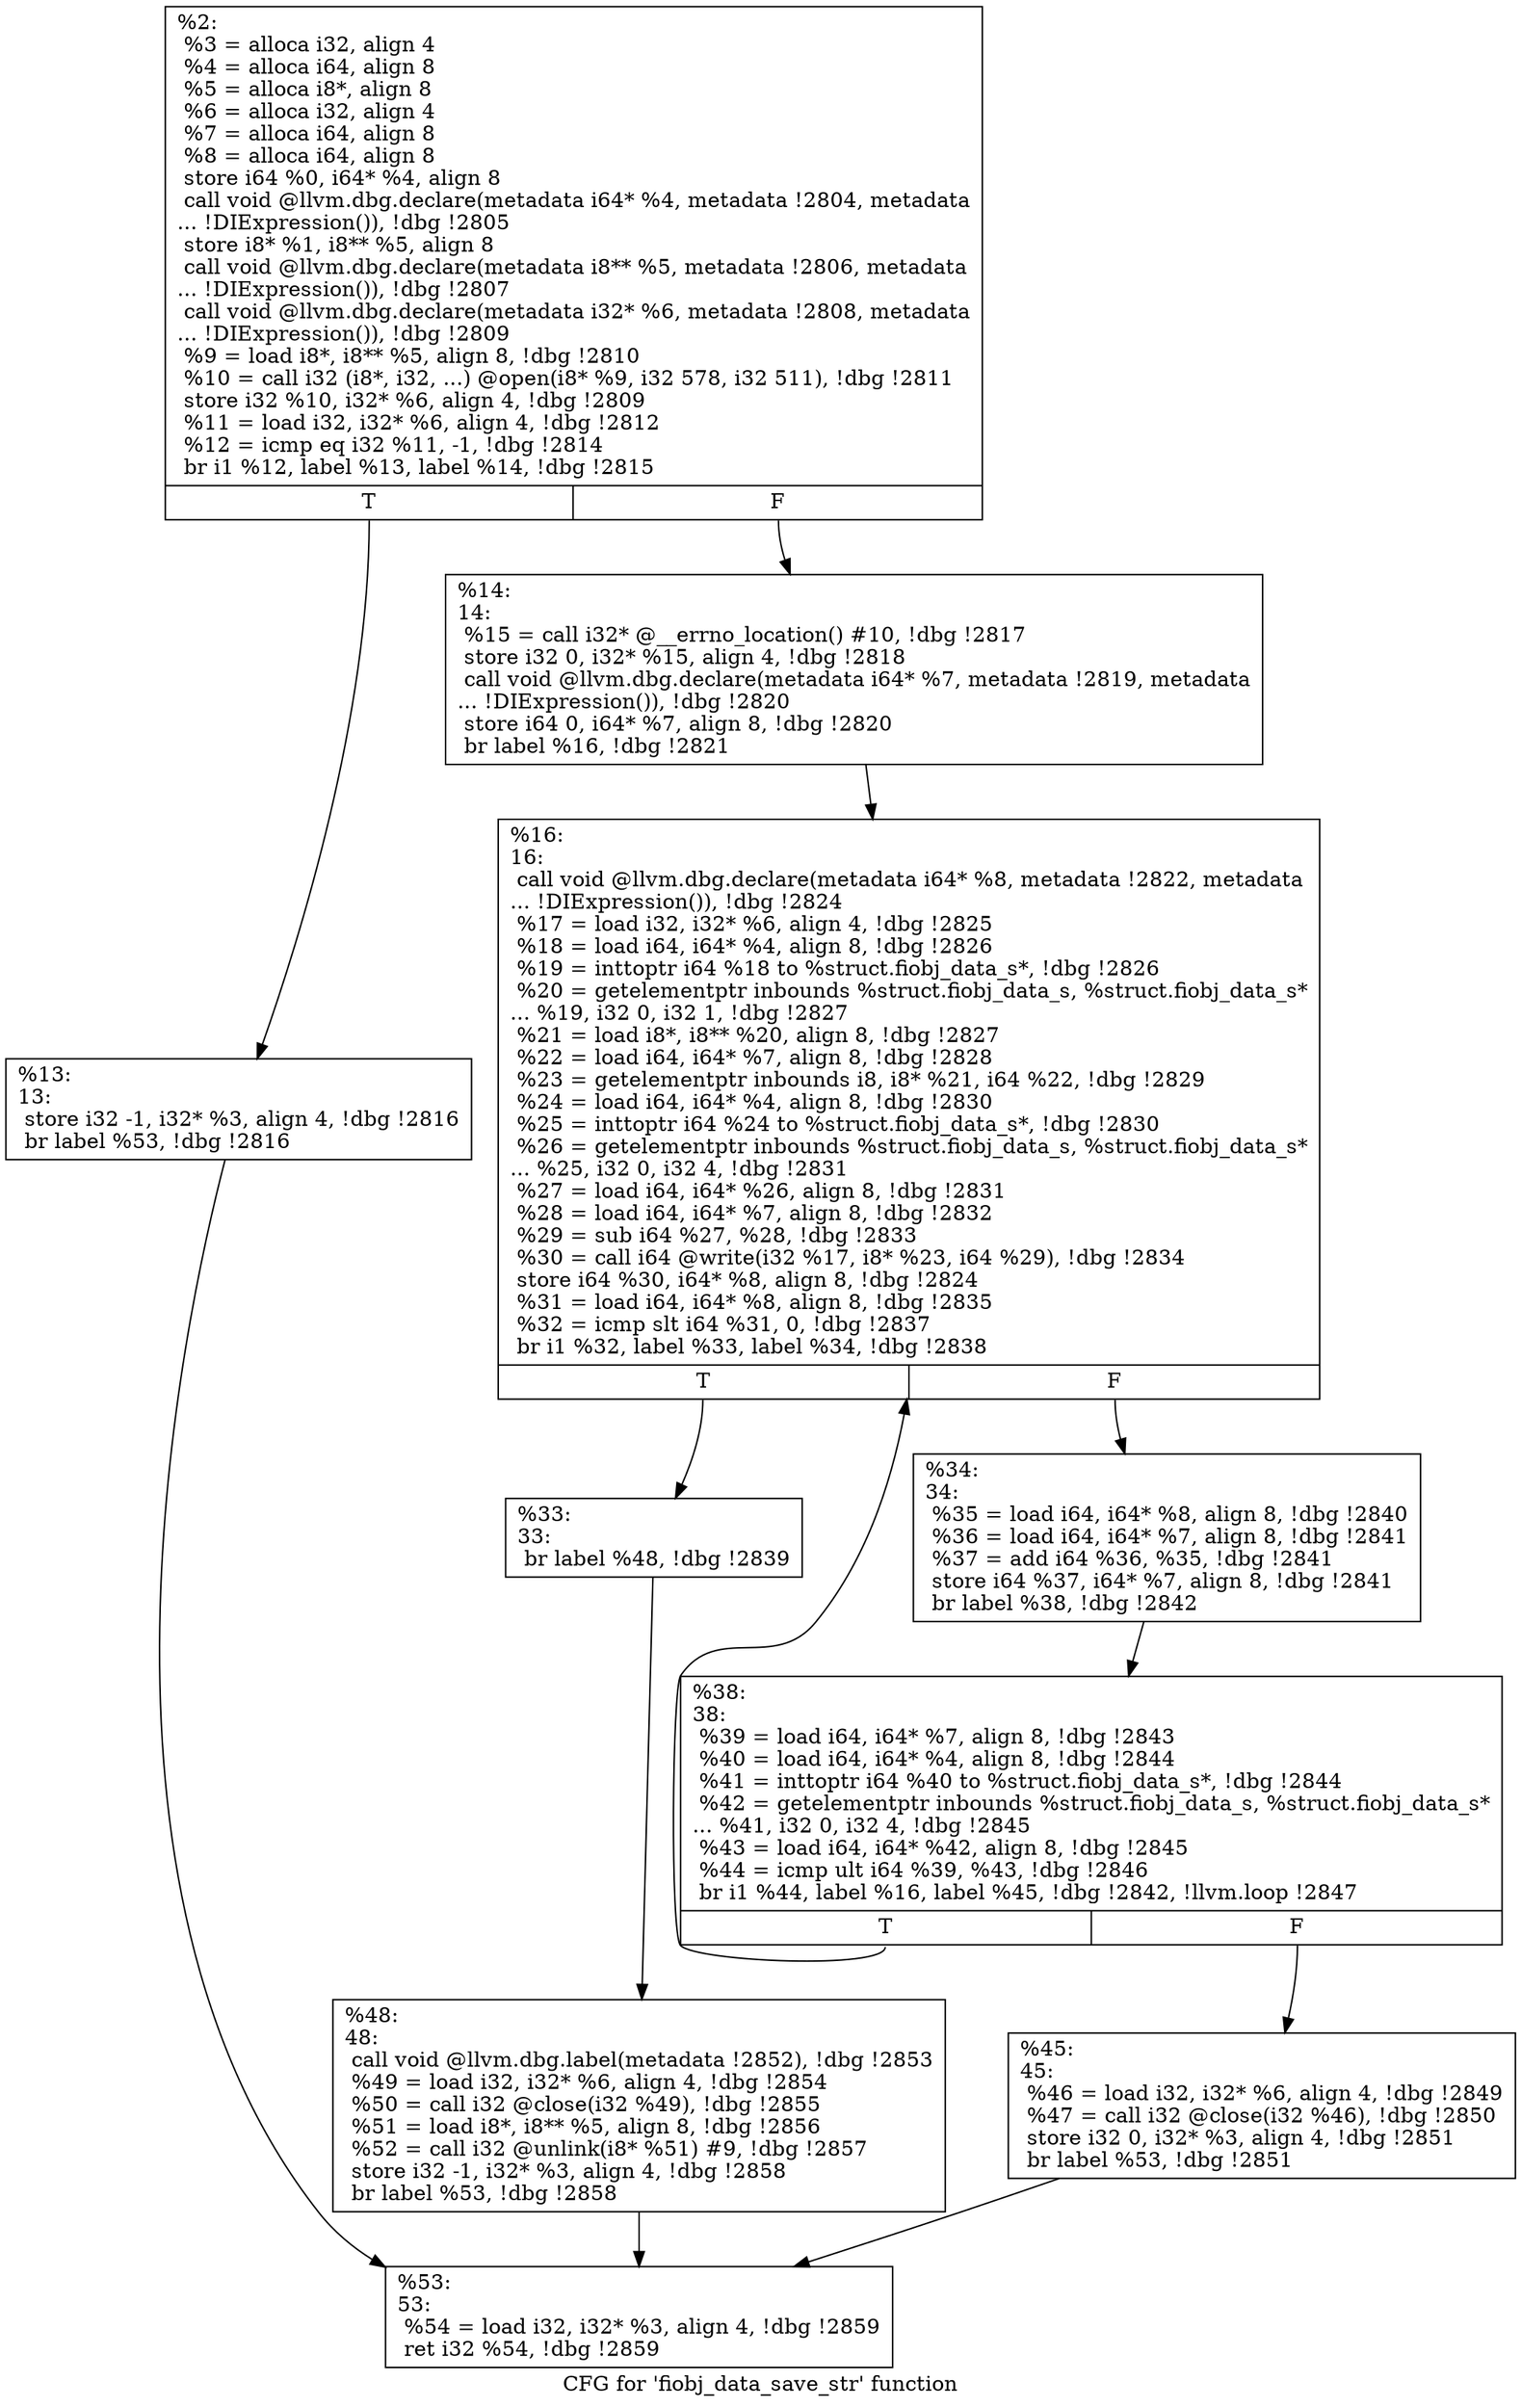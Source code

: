 digraph "CFG for 'fiobj_data_save_str' function" {
	label="CFG for 'fiobj_data_save_str' function";

	Node0x556851dace30 [shape=record,label="{%2:\l  %3 = alloca i32, align 4\l  %4 = alloca i64, align 8\l  %5 = alloca i8*, align 8\l  %6 = alloca i32, align 4\l  %7 = alloca i64, align 8\l  %8 = alloca i64, align 8\l  store i64 %0, i64* %4, align 8\l  call void @llvm.dbg.declare(metadata i64* %4, metadata !2804, metadata\l... !DIExpression()), !dbg !2805\l  store i8* %1, i8** %5, align 8\l  call void @llvm.dbg.declare(metadata i8** %5, metadata !2806, metadata\l... !DIExpression()), !dbg !2807\l  call void @llvm.dbg.declare(metadata i32* %6, metadata !2808, metadata\l... !DIExpression()), !dbg !2809\l  %9 = load i8*, i8** %5, align 8, !dbg !2810\l  %10 = call i32 (i8*, i32, ...) @open(i8* %9, i32 578, i32 511), !dbg !2811\l  store i32 %10, i32* %6, align 4, !dbg !2809\l  %11 = load i32, i32* %6, align 4, !dbg !2812\l  %12 = icmp eq i32 %11, -1, !dbg !2814\l  br i1 %12, label %13, label %14, !dbg !2815\l|{<s0>T|<s1>F}}"];
	Node0x556851dace30:s0 -> Node0x556851dacf40;
	Node0x556851dace30:s1 -> Node0x556851dacf90;
	Node0x556851dacf40 [shape=record,label="{%13:\l13:                                               \l  store i32 -1, i32* %3, align 4, !dbg !2816\l  br label %53, !dbg !2816\l}"];
	Node0x556851dacf40 -> Node0x556851dad1c0;
	Node0x556851dacf90 [shape=record,label="{%14:\l14:                                               \l  %15 = call i32* @__errno_location() #10, !dbg !2817\l  store i32 0, i32* %15, align 4, !dbg !2818\l  call void @llvm.dbg.declare(metadata i64* %7, metadata !2819, metadata\l... !DIExpression()), !dbg !2820\l  store i64 0, i64* %7, align 8, !dbg !2820\l  br label %16, !dbg !2821\l}"];
	Node0x556851dacf90 -> Node0x556851dacfe0;
	Node0x556851dacfe0 [shape=record,label="{%16:\l16:                                               \l  call void @llvm.dbg.declare(metadata i64* %8, metadata !2822, metadata\l... !DIExpression()), !dbg !2824\l  %17 = load i32, i32* %6, align 4, !dbg !2825\l  %18 = load i64, i64* %4, align 8, !dbg !2826\l  %19 = inttoptr i64 %18 to %struct.fiobj_data_s*, !dbg !2826\l  %20 = getelementptr inbounds %struct.fiobj_data_s, %struct.fiobj_data_s*\l... %19, i32 0, i32 1, !dbg !2827\l  %21 = load i8*, i8** %20, align 8, !dbg !2827\l  %22 = load i64, i64* %7, align 8, !dbg !2828\l  %23 = getelementptr inbounds i8, i8* %21, i64 %22, !dbg !2829\l  %24 = load i64, i64* %4, align 8, !dbg !2830\l  %25 = inttoptr i64 %24 to %struct.fiobj_data_s*, !dbg !2830\l  %26 = getelementptr inbounds %struct.fiobj_data_s, %struct.fiobj_data_s*\l... %25, i32 0, i32 4, !dbg !2831\l  %27 = load i64, i64* %26, align 8, !dbg !2831\l  %28 = load i64, i64* %7, align 8, !dbg !2832\l  %29 = sub i64 %27, %28, !dbg !2833\l  %30 = call i64 @write(i32 %17, i8* %23, i64 %29), !dbg !2834\l  store i64 %30, i64* %8, align 8, !dbg !2824\l  %31 = load i64, i64* %8, align 8, !dbg !2835\l  %32 = icmp slt i64 %31, 0, !dbg !2837\l  br i1 %32, label %33, label %34, !dbg !2838\l|{<s0>T|<s1>F}}"];
	Node0x556851dacfe0:s0 -> Node0x556851dad030;
	Node0x556851dacfe0:s1 -> Node0x556851dad080;
	Node0x556851dad030 [shape=record,label="{%33:\l33:                                               \l  br label %48, !dbg !2839\l}"];
	Node0x556851dad030 -> Node0x556851dad170;
	Node0x556851dad080 [shape=record,label="{%34:\l34:                                               \l  %35 = load i64, i64* %8, align 8, !dbg !2840\l  %36 = load i64, i64* %7, align 8, !dbg !2841\l  %37 = add i64 %36, %35, !dbg !2841\l  store i64 %37, i64* %7, align 8, !dbg !2841\l  br label %38, !dbg !2842\l}"];
	Node0x556851dad080 -> Node0x556851dad0d0;
	Node0x556851dad0d0 [shape=record,label="{%38:\l38:                                               \l  %39 = load i64, i64* %7, align 8, !dbg !2843\l  %40 = load i64, i64* %4, align 8, !dbg !2844\l  %41 = inttoptr i64 %40 to %struct.fiobj_data_s*, !dbg !2844\l  %42 = getelementptr inbounds %struct.fiobj_data_s, %struct.fiobj_data_s*\l... %41, i32 0, i32 4, !dbg !2845\l  %43 = load i64, i64* %42, align 8, !dbg !2845\l  %44 = icmp ult i64 %39, %43, !dbg !2846\l  br i1 %44, label %16, label %45, !dbg !2842, !llvm.loop !2847\l|{<s0>T|<s1>F}}"];
	Node0x556851dad0d0:s0 -> Node0x556851dacfe0;
	Node0x556851dad0d0:s1 -> Node0x556851dad120;
	Node0x556851dad120 [shape=record,label="{%45:\l45:                                               \l  %46 = load i32, i32* %6, align 4, !dbg !2849\l  %47 = call i32 @close(i32 %46), !dbg !2850\l  store i32 0, i32* %3, align 4, !dbg !2851\l  br label %53, !dbg !2851\l}"];
	Node0x556851dad120 -> Node0x556851dad1c0;
	Node0x556851dad170 [shape=record,label="{%48:\l48:                                               \l  call void @llvm.dbg.label(metadata !2852), !dbg !2853\l  %49 = load i32, i32* %6, align 4, !dbg !2854\l  %50 = call i32 @close(i32 %49), !dbg !2855\l  %51 = load i8*, i8** %5, align 8, !dbg !2856\l  %52 = call i32 @unlink(i8* %51) #9, !dbg !2857\l  store i32 -1, i32* %3, align 4, !dbg !2858\l  br label %53, !dbg !2858\l}"];
	Node0x556851dad170 -> Node0x556851dad1c0;
	Node0x556851dad1c0 [shape=record,label="{%53:\l53:                                               \l  %54 = load i32, i32* %3, align 4, !dbg !2859\l  ret i32 %54, !dbg !2859\l}"];
}
